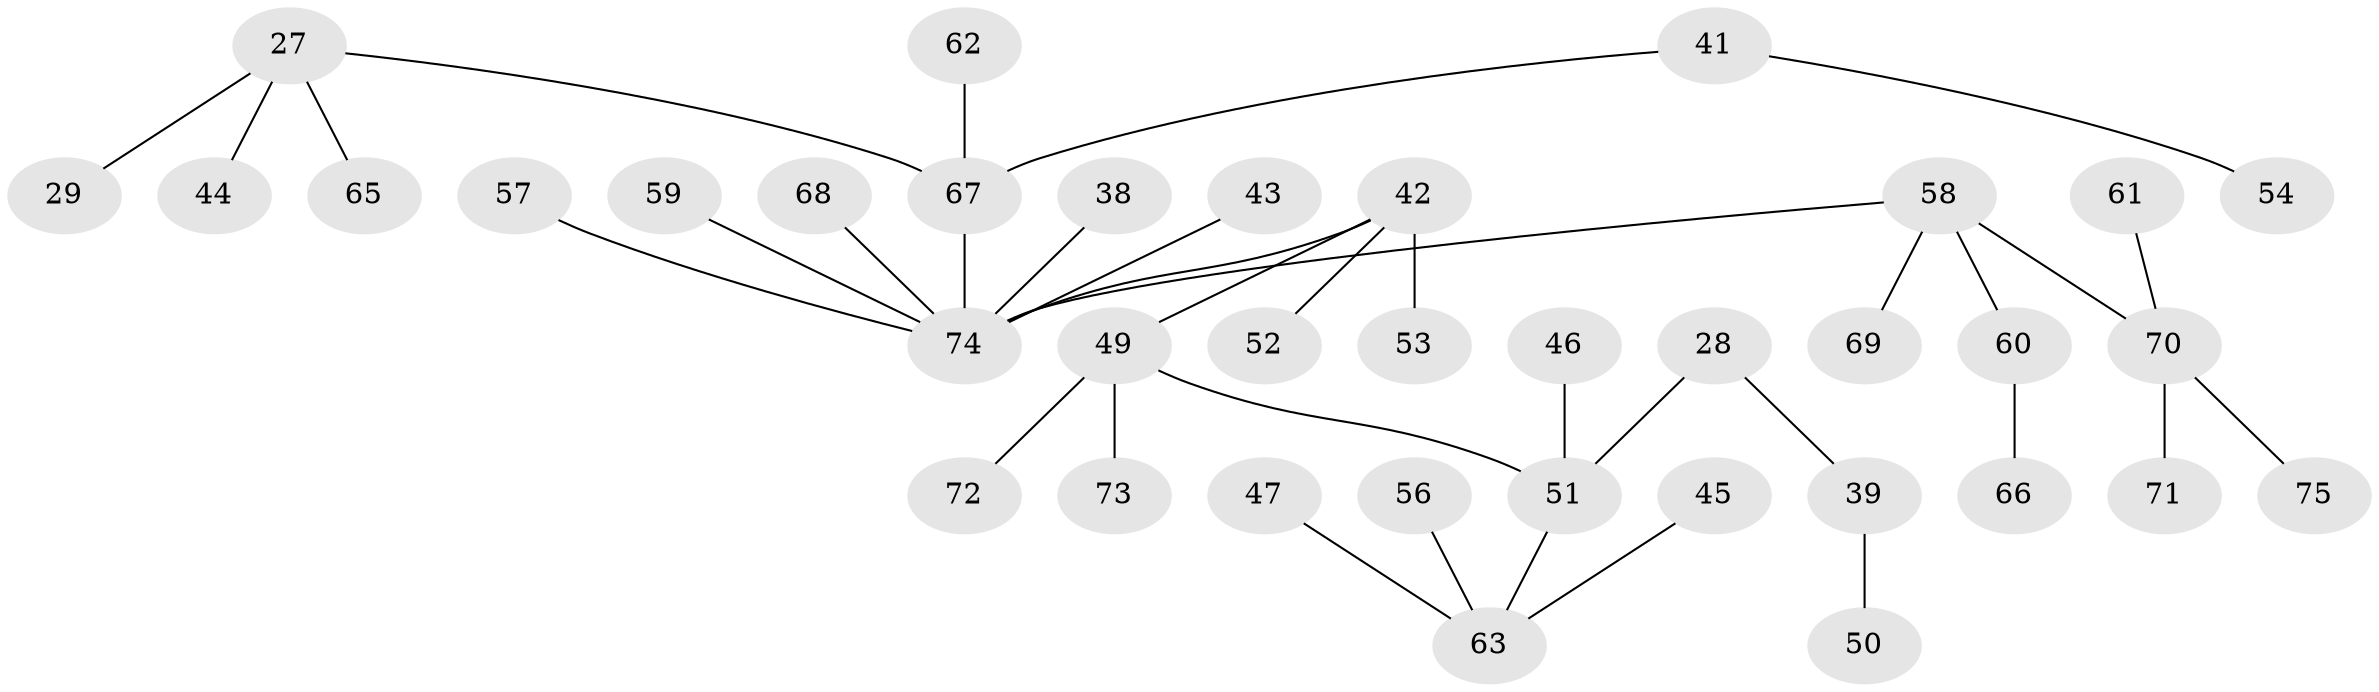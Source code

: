 // original degree distribution, {5: 0.09333333333333334, 3: 0.10666666666666667, 4: 0.05333333333333334, 1: 0.52, 2: 0.22666666666666666}
// Generated by graph-tools (version 1.1) at 2025/53/03/09/25 04:53:35]
// undirected, 37 vertices, 36 edges
graph export_dot {
graph [start="1"]
  node [color=gray90,style=filled];
  27;
  28;
  29;
  38;
  39;
  41;
  42 [super="+34+30"];
  43;
  44;
  45;
  46;
  47;
  49 [super="+33"];
  50;
  51 [super="+32+23"];
  52;
  53;
  54;
  56;
  57;
  58 [super="+19"];
  59;
  60;
  61;
  62;
  63 [super="+35"];
  65;
  66;
  67 [super="+22"];
  68;
  69;
  70 [super="+7+26"];
  71;
  72;
  73;
  74 [super="+40+48+36+64"];
  75;
  27 -- 29;
  27 -- 44;
  27 -- 65;
  27 -- 67;
  28 -- 39;
  28 -- 51;
  38 -- 74;
  39 -- 50;
  41 -- 54;
  41 -- 67;
  42 -- 52;
  42 -- 49;
  42 -- 53;
  42 -- 74;
  43 -- 74;
  45 -- 63;
  46 -- 51;
  47 -- 63;
  49 -- 72;
  49 -- 73;
  49 -- 51;
  51 -- 63;
  56 -- 63;
  57 -- 74;
  58 -- 60;
  58 -- 74;
  58 -- 69;
  58 -- 70;
  59 -- 74;
  60 -- 66;
  61 -- 70;
  62 -- 67;
  67 -- 74;
  68 -- 74;
  70 -- 75;
  70 -- 71;
}
